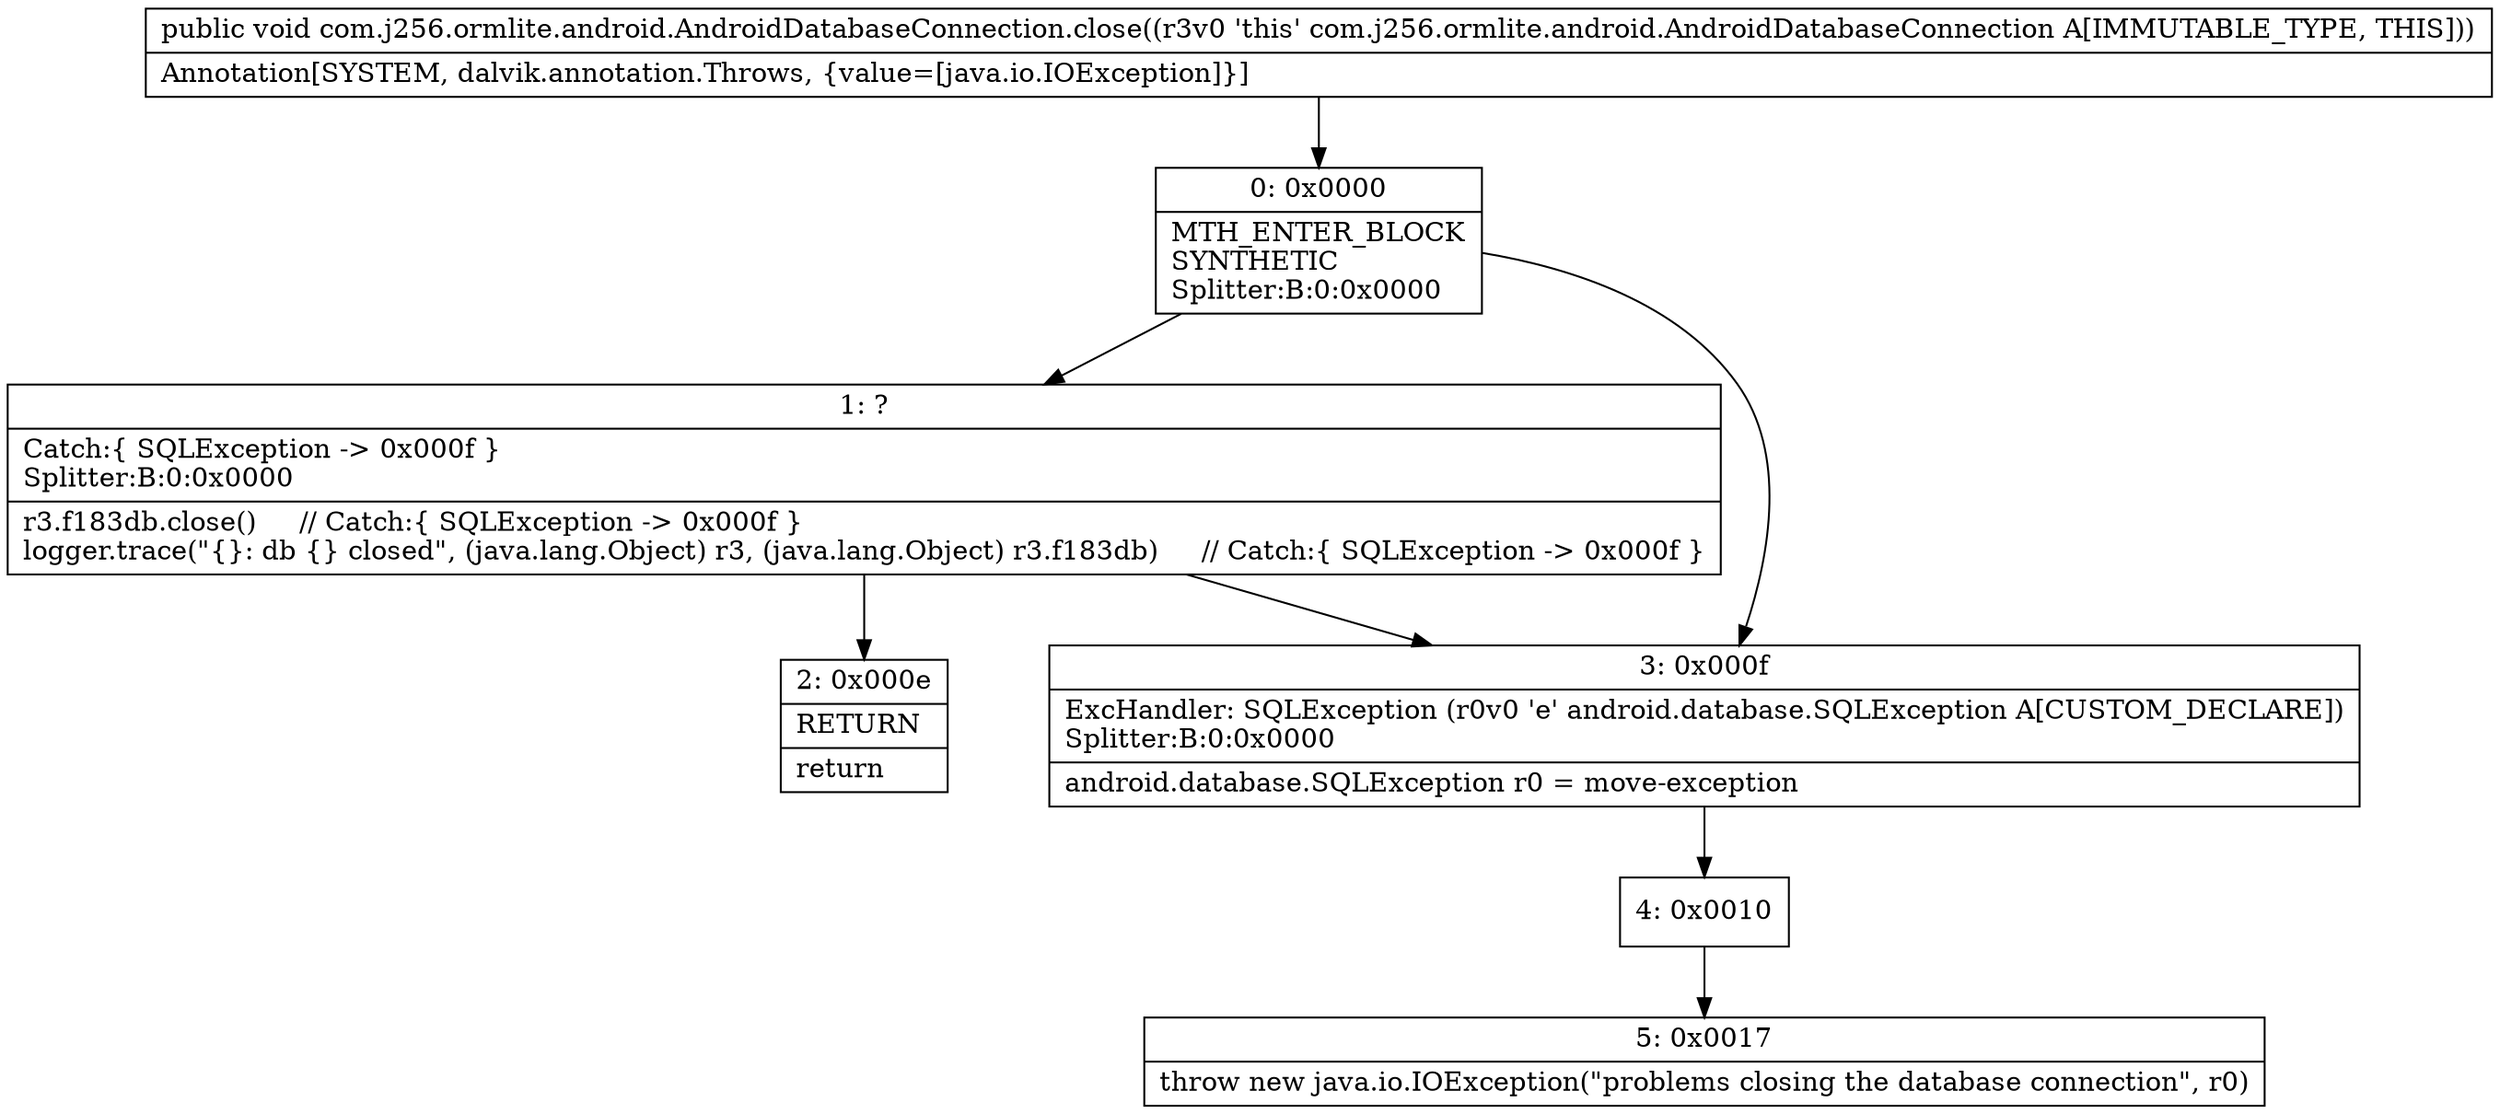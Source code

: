 digraph "CFG forcom.j256.ormlite.android.AndroidDatabaseConnection.close()V" {
Node_0 [shape=record,label="{0\:\ 0x0000|MTH_ENTER_BLOCK\lSYNTHETIC\lSplitter:B:0:0x0000\l}"];
Node_1 [shape=record,label="{1\:\ ?|Catch:\{ SQLException \-\> 0x000f \}\lSplitter:B:0:0x0000\l|r3.f183db.close()     \/\/ Catch:\{ SQLException \-\> 0x000f \}\llogger.trace(\"\{\}: db \{\} closed\", (java.lang.Object) r3, (java.lang.Object) r3.f183db)     \/\/ Catch:\{ SQLException \-\> 0x000f \}\l}"];
Node_2 [shape=record,label="{2\:\ 0x000e|RETURN\l|return\l}"];
Node_3 [shape=record,label="{3\:\ 0x000f|ExcHandler: SQLException (r0v0 'e' android.database.SQLException A[CUSTOM_DECLARE])\lSplitter:B:0:0x0000\l|android.database.SQLException r0 = move\-exception\l}"];
Node_4 [shape=record,label="{4\:\ 0x0010}"];
Node_5 [shape=record,label="{5\:\ 0x0017|throw new java.io.IOException(\"problems closing the database connection\", r0)\l}"];
MethodNode[shape=record,label="{public void com.j256.ormlite.android.AndroidDatabaseConnection.close((r3v0 'this' com.j256.ormlite.android.AndroidDatabaseConnection A[IMMUTABLE_TYPE, THIS]))  | Annotation[SYSTEM, dalvik.annotation.Throws, \{value=[java.io.IOException]\}]\l}"];
MethodNode -> Node_0;
Node_0 -> Node_1;
Node_0 -> Node_3;
Node_1 -> Node_2;
Node_1 -> Node_3;
Node_3 -> Node_4;
Node_4 -> Node_5;
}

